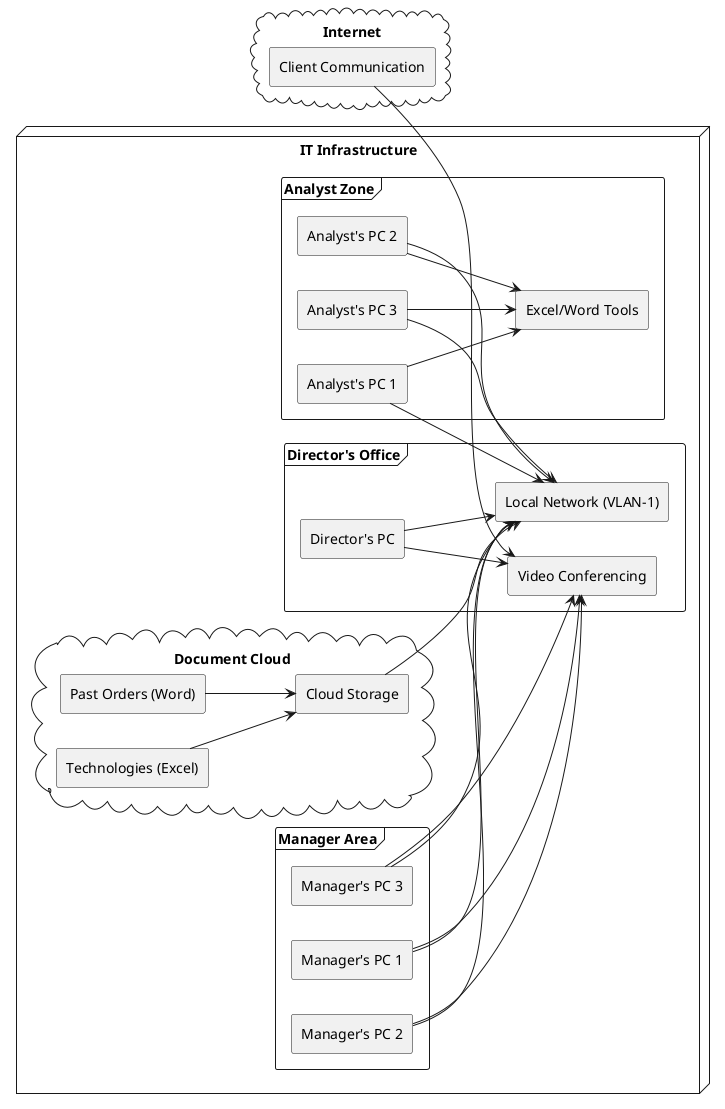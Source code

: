 @startuml
skinparam defaultFontName Arial
skinparam componentStyle rectangle

node "IT Infrastructure" {
    left to right direction
    frame "Director's Office" {
        [Director's PC] --> [Video Conferencing]
        [Director's PC] --> [Local Network (VLAN-1)]
    }

    frame "Manager Area" {
        [Manager's PC 1] --> [Video Conferencing]
        [Manager's PC 1] --> [Local Network (VLAN-1)]
        [Manager's PC 2] --> [Video Conferencing]
        [Manager's PC 2] --> [Local Network (VLAN-1)]
        [Manager's PC 3] --> [Video Conferencing]
        [Manager's PC 3] --> [Local Network (VLAN-1)]
    }

    frame "Analyst Zone" {
        [Analyst's PC 1] --> [Local Network (VLAN-1)]
        [Analyst's PC 2] --> [Local Network (VLAN-1)]
        [Analyst's PC 3] --> [Local Network (VLAN-1)]
        [Analyst's PC 1] --> [Excel/Word Tools]
        [Analyst's PC 2] --> [Excel/Word Tools]
        [Analyst's PC 3] --> [Excel/Word Tools]
    }

    cloud "Document Cloud" {
        [Past Orders (Word)]
        [Technologies (Excel)]
        [Past Orders (Word)] --> [Cloud Storage]
        [Technologies (Excel)] --> [Cloud Storage]
        [Cloud Storage] --> [Local Network (VLAN-1)]
    }
}

cloud "Internet" {
    [Client Communication] --> [Video Conferencing]
}

@enduml